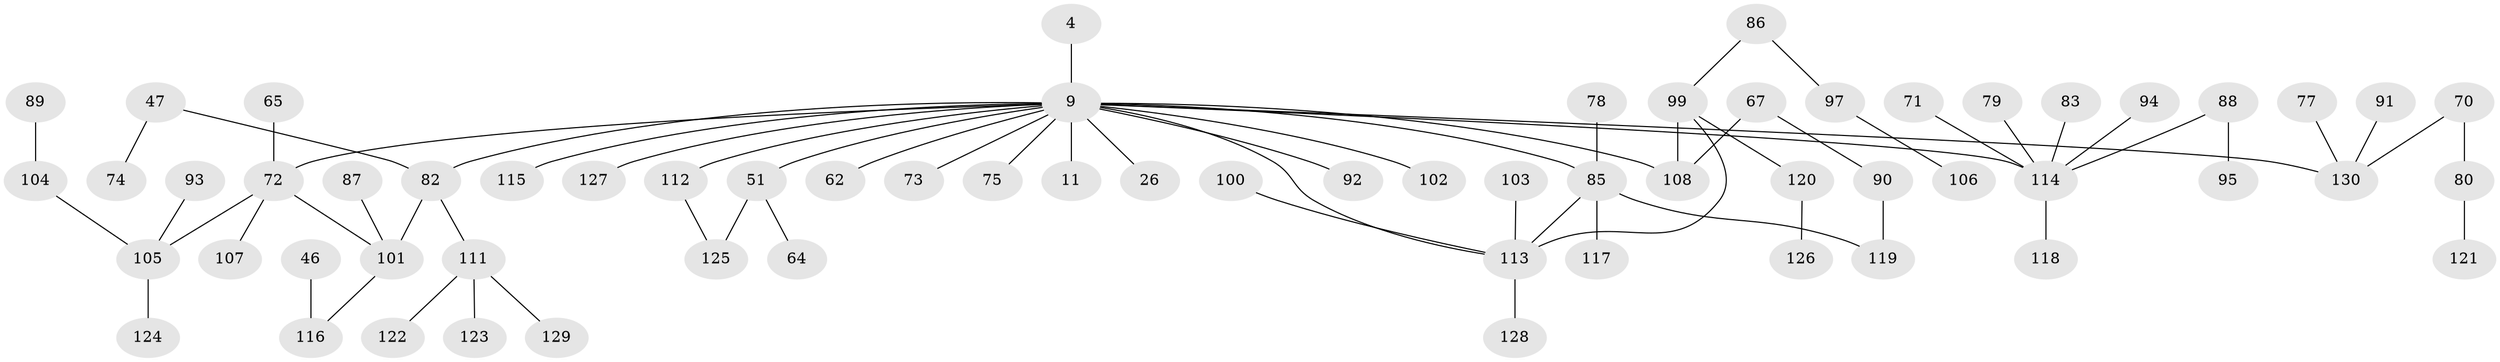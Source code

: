 // original degree distribution, {9: 0.007692307692307693, 7: 0.015384615384615385, 4: 0.08461538461538462, 1: 0.4153846153846154, 3: 0.13846153846153847, 5: 0.038461538461538464, 2: 0.2923076923076923, 6: 0.007692307692307693}
// Generated by graph-tools (version 1.1) at 2025/45/03/04/25 21:45:48]
// undirected, 65 vertices, 69 edges
graph export_dot {
graph [start="1"]
  node [color=gray90,style=filled];
  4;
  9 [super="+5+3"];
  11;
  26;
  46;
  47;
  51;
  62;
  64;
  65;
  67;
  70;
  71;
  72 [super="+54"];
  73 [super="+44"];
  74;
  75;
  77;
  78;
  79;
  80;
  82 [super="+59+48+36"];
  83;
  85 [super="+16+55"];
  86;
  87;
  88;
  89;
  90;
  91;
  92 [super="+29"];
  93;
  94;
  95;
  97;
  99 [super="+35"];
  100;
  101 [super="+41"];
  102 [super="+40"];
  103;
  104 [super="+42+66"];
  105 [super="+37+38"];
  106;
  107;
  108 [super="+33+12"];
  111 [super="+69+110"];
  112;
  113 [super="+84+109"];
  114 [super="+81+96"];
  115;
  116 [super="+43"];
  117;
  118;
  119;
  120;
  121;
  122;
  123;
  124;
  125 [super="+98"];
  126;
  127;
  128;
  129;
  130 [super="+63"];
  4 -- 9;
  9 -- 127;
  9 -- 73 [weight=2];
  9 -- 11;
  9 -- 112;
  9 -- 51;
  9 -- 26;
  9 -- 75;
  9 -- 115;
  9 -- 62;
  9 -- 130;
  9 -- 85 [weight=2];
  9 -- 82 [weight=2];
  9 -- 72;
  9 -- 114 [weight=2];
  9 -- 92;
  9 -- 108 [weight=2];
  9 -- 102;
  9 -- 113;
  46 -- 116;
  47 -- 74;
  47 -- 82;
  51 -- 64;
  51 -- 125 [weight=2];
  65 -- 72;
  67 -- 90;
  67 -- 108;
  70 -- 80;
  70 -- 130;
  71 -- 114;
  72 -- 101;
  72 -- 105;
  72 -- 107;
  77 -- 130;
  78 -- 85;
  79 -- 114;
  80 -- 121;
  82 -- 101;
  82 -- 111;
  83 -- 114;
  85 -- 119;
  85 -- 117;
  85 -- 113;
  86 -- 97;
  86 -- 99;
  87 -- 101;
  88 -- 95;
  88 -- 114;
  89 -- 104;
  90 -- 119;
  91 -- 130;
  93 -- 105;
  94 -- 114;
  97 -- 106;
  99 -- 120;
  99 -- 108 [weight=2];
  99 -- 113;
  100 -- 113;
  101 -- 116;
  103 -- 113;
  104 -- 105;
  105 -- 124;
  111 -- 122;
  111 -- 129;
  111 -- 123;
  112 -- 125;
  113 -- 128;
  114 -- 118;
  120 -- 126;
}
